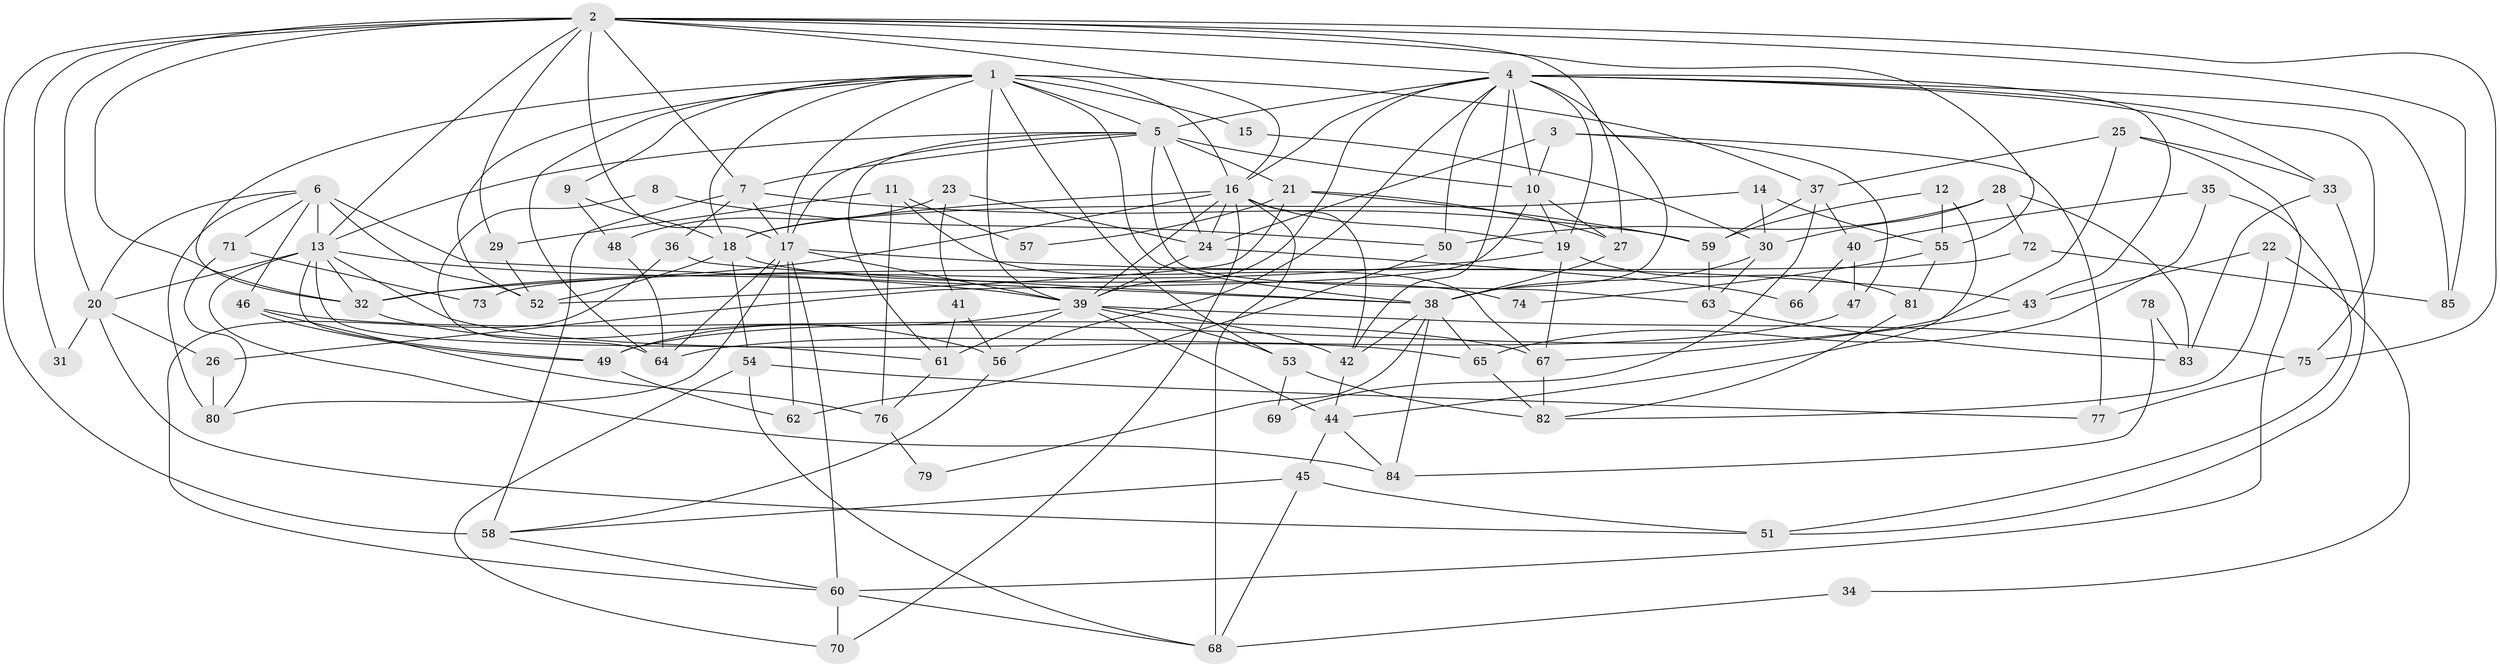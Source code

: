 // original degree distribution, {4: 0.3475177304964539, 5: 0.19148936170212766, 3: 0.24113475177304963, 2: 0.10638297872340426, 6: 0.0851063829787234, 7: 0.02127659574468085, 8: 0.0070921985815602835}
// Generated by graph-tools (version 1.1) at 2025/51/03/04/25 22:51:22]
// undirected, 85 vertices, 201 edges
graph export_dot {
  node [color=gray90,style=filled];
  1;
  2;
  3;
  4;
  5;
  6;
  7;
  8;
  9;
  10;
  11;
  12;
  13;
  14;
  15;
  16;
  17;
  18;
  19;
  20;
  21;
  22;
  23;
  24;
  25;
  26;
  27;
  28;
  29;
  30;
  31;
  32;
  33;
  34;
  35;
  36;
  37;
  38;
  39;
  40;
  41;
  42;
  43;
  44;
  45;
  46;
  47;
  48;
  49;
  50;
  51;
  52;
  53;
  54;
  55;
  56;
  57;
  58;
  59;
  60;
  61;
  62;
  63;
  64;
  65;
  66;
  67;
  68;
  69;
  70;
  71;
  72;
  73;
  74;
  75;
  76;
  77;
  78;
  79;
  80;
  81;
  82;
  83;
  84;
  85;
  1 -- 5 [weight=1.0];
  1 -- 9 [weight=1.0];
  1 -- 15 [weight=1.0];
  1 -- 16 [weight=1.0];
  1 -- 17 [weight=1.0];
  1 -- 18 [weight=1.0];
  1 -- 32 [weight=1.0];
  1 -- 37 [weight=1.0];
  1 -- 38 [weight=1.0];
  1 -- 39 [weight=2.0];
  1 -- 52 [weight=1.0];
  1 -- 53 [weight=2.0];
  1 -- 64 [weight=1.0];
  2 -- 4 [weight=1.0];
  2 -- 7 [weight=2.0];
  2 -- 13 [weight=1.0];
  2 -- 16 [weight=1.0];
  2 -- 17 [weight=1.0];
  2 -- 20 [weight=1.0];
  2 -- 27 [weight=1.0];
  2 -- 29 [weight=1.0];
  2 -- 31 [weight=1.0];
  2 -- 32 [weight=1.0];
  2 -- 55 [weight=1.0];
  2 -- 58 [weight=2.0];
  2 -- 75 [weight=1.0];
  2 -- 85 [weight=1.0];
  3 -- 10 [weight=1.0];
  3 -- 24 [weight=1.0];
  3 -- 47 [weight=1.0];
  3 -- 77 [weight=1.0];
  4 -- 5 [weight=1.0];
  4 -- 10 [weight=1.0];
  4 -- 16 [weight=1.0];
  4 -- 19 [weight=2.0];
  4 -- 33 [weight=1.0];
  4 -- 38 [weight=1.0];
  4 -- 39 [weight=1.0];
  4 -- 42 [weight=1.0];
  4 -- 43 [weight=1.0];
  4 -- 50 [weight=1.0];
  4 -- 56 [weight=1.0];
  4 -- 75 [weight=1.0];
  4 -- 85 [weight=1.0];
  5 -- 7 [weight=1.0];
  5 -- 10 [weight=2.0];
  5 -- 13 [weight=1.0];
  5 -- 17 [weight=2.0];
  5 -- 21 [weight=1.0];
  5 -- 24 [weight=1.0];
  5 -- 61 [weight=1.0];
  5 -- 63 [weight=1.0];
  6 -- 13 [weight=3.0];
  6 -- 20 [weight=1.0];
  6 -- 38 [weight=1.0];
  6 -- 46 [weight=1.0];
  6 -- 52 [weight=2.0];
  6 -- 71 [weight=1.0];
  6 -- 80 [weight=1.0];
  7 -- 17 [weight=1.0];
  7 -- 36 [weight=2.0];
  7 -- 58 [weight=1.0];
  7 -- 59 [weight=1.0];
  8 -- 50 [weight=1.0];
  8 -- 64 [weight=1.0];
  9 -- 18 [weight=1.0];
  9 -- 48 [weight=1.0];
  10 -- 19 [weight=1.0];
  10 -- 26 [weight=1.0];
  10 -- 27 [weight=1.0];
  11 -- 29 [weight=1.0];
  11 -- 57 [weight=1.0];
  11 -- 67 [weight=1.0];
  11 -- 76 [weight=1.0];
  12 -- 44 [weight=1.0];
  12 -- 55 [weight=1.0];
  12 -- 59 [weight=1.0];
  13 -- 20 [weight=3.0];
  13 -- 32 [weight=1.0];
  13 -- 39 [weight=1.0];
  13 -- 49 [weight=1.0];
  13 -- 61 [weight=1.0];
  13 -- 65 [weight=1.0];
  13 -- 84 [weight=1.0];
  14 -- 18 [weight=1.0];
  14 -- 30 [weight=1.0];
  14 -- 55 [weight=1.0];
  15 -- 30 [weight=1.0];
  16 -- 18 [weight=4.0];
  16 -- 19 [weight=1.0];
  16 -- 24 [weight=1.0];
  16 -- 32 [weight=1.0];
  16 -- 39 [weight=2.0];
  16 -- 42 [weight=1.0];
  16 -- 68 [weight=1.0];
  16 -- 70 [weight=1.0];
  17 -- 39 [weight=1.0];
  17 -- 43 [weight=1.0];
  17 -- 60 [weight=1.0];
  17 -- 62 [weight=1.0];
  17 -- 64 [weight=1.0];
  17 -- 80 [weight=1.0];
  18 -- 52 [weight=1.0];
  18 -- 54 [weight=1.0];
  18 -- 74 [weight=1.0];
  19 -- 32 [weight=1.0];
  19 -- 67 [weight=1.0];
  19 -- 81 [weight=1.0];
  20 -- 26 [weight=1.0];
  20 -- 31 [weight=1.0];
  20 -- 51 [weight=1.0];
  21 -- 27 [weight=1.0];
  21 -- 52 [weight=1.0];
  21 -- 57 [weight=1.0];
  21 -- 59 [weight=1.0];
  22 -- 34 [weight=1.0];
  22 -- 43 [weight=1.0];
  22 -- 82 [weight=1.0];
  23 -- 24 [weight=1.0];
  23 -- 41 [weight=1.0];
  23 -- 48 [weight=1.0];
  24 -- 39 [weight=1.0];
  24 -- 66 [weight=1.0];
  25 -- 33 [weight=1.0];
  25 -- 37 [weight=1.0];
  25 -- 49 [weight=1.0];
  25 -- 60 [weight=1.0];
  26 -- 80 [weight=1.0];
  27 -- 38 [weight=1.0];
  28 -- 30 [weight=1.0];
  28 -- 50 [weight=1.0];
  28 -- 72 [weight=1.0];
  28 -- 83 [weight=1.0];
  29 -- 52 [weight=1.0];
  30 -- 38 [weight=1.0];
  30 -- 63 [weight=1.0];
  32 -- 56 [weight=1.0];
  33 -- 51 [weight=1.0];
  33 -- 83 [weight=1.0];
  34 -- 68 [weight=1.0];
  35 -- 40 [weight=1.0];
  35 -- 51 [weight=1.0];
  35 -- 65 [weight=1.0];
  36 -- 38 [weight=1.0];
  36 -- 60 [weight=1.0];
  37 -- 40 [weight=1.0];
  37 -- 59 [weight=1.0];
  37 -- 69 [weight=1.0];
  38 -- 42 [weight=1.0];
  38 -- 65 [weight=1.0];
  38 -- 79 [weight=1.0];
  38 -- 84 [weight=1.0];
  39 -- 42 [weight=1.0];
  39 -- 44 [weight=4.0];
  39 -- 49 [weight=1.0];
  39 -- 53 [weight=1.0];
  39 -- 61 [weight=1.0];
  39 -- 75 [weight=1.0];
  40 -- 47 [weight=1.0];
  40 -- 66 [weight=1.0];
  41 -- 56 [weight=1.0];
  41 -- 61 [weight=1.0];
  42 -- 44 [weight=1.0];
  43 -- 67 [weight=1.0];
  44 -- 45 [weight=1.0];
  44 -- 84 [weight=1.0];
  45 -- 51 [weight=1.0];
  45 -- 58 [weight=1.0];
  45 -- 68 [weight=1.0];
  46 -- 49 [weight=1.0];
  46 -- 67 [weight=1.0];
  46 -- 76 [weight=1.0];
  47 -- 64 [weight=1.0];
  48 -- 64 [weight=1.0];
  49 -- 62 [weight=1.0];
  50 -- 62 [weight=1.0];
  53 -- 69 [weight=1.0];
  53 -- 82 [weight=1.0];
  54 -- 68 [weight=1.0];
  54 -- 70 [weight=1.0];
  54 -- 77 [weight=1.0];
  55 -- 74 [weight=1.0];
  55 -- 81 [weight=1.0];
  56 -- 58 [weight=1.0];
  58 -- 60 [weight=1.0];
  59 -- 63 [weight=1.0];
  60 -- 68 [weight=1.0];
  60 -- 70 [weight=1.0];
  61 -- 76 [weight=1.0];
  63 -- 83 [weight=1.0];
  65 -- 82 [weight=1.0];
  67 -- 82 [weight=1.0];
  71 -- 73 [weight=1.0];
  71 -- 80 [weight=1.0];
  72 -- 73 [weight=1.0];
  72 -- 85 [weight=1.0];
  75 -- 77 [weight=1.0];
  76 -- 79 [weight=1.0];
  78 -- 83 [weight=1.0];
  78 -- 84 [weight=1.0];
  81 -- 82 [weight=1.0];
}
